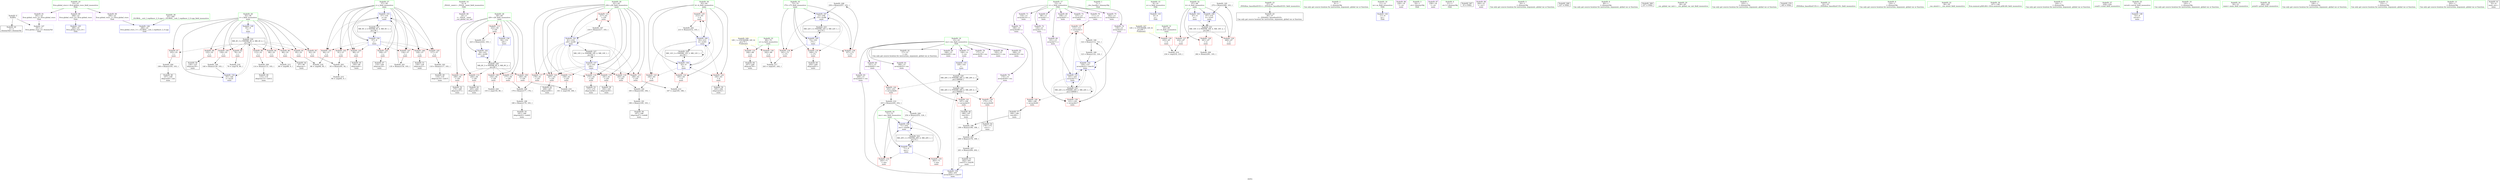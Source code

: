 digraph "SVFG" {
	label="SVFG";

	Node0x56254f68c610 [shape=record,color=grey,label="{NodeID: 0\nNullPtr}"];
	Node0x56254f68c610 -> Node0x56254f6aaaf0[style=solid];
	Node0x56254f68c610 -> Node0x56254f6b2400[style=solid];
	Node0x56254f6ab2d0 [shape=record,color=red,label="{NodeID: 97\n105\<--55\n\<--i\nmain\n}"];
	Node0x56254f6ab2d0 -> Node0x56254f6b6bd0[style=solid];
	Node0x56254f690f60 [shape=record,color=green,label="{NodeID: 14\n4\<--6\n_ZStL8__ioinit\<--_ZStL8__ioinit_field_insensitive\nGlob }"];
	Node0x56254f690f60 -> Node0x56254f6ad0c0[style=solid];
	Node0x56254f6aed70 [shape=record,color=grey,label="{NodeID: 194\n140 = Binary(139, 103, )\n}"];
	Node0x56254f6aed70 -> Node0x56254f6b29e0[style=solid];
	Node0x56254f6abe30 [shape=record,color=red,label="{NodeID: 111\n177\<--59\n\<--i26\nmain\n}"];
	Node0x56254f6abe30 -> Node0x56254f6af4f0[style=solid];
	Node0x56254f6aa070 [shape=record,color=green,label="{NodeID: 28\n59\<--60\ni26\<--i26_field_insensitive\nmain\n}"];
	Node0x56254f6aa070 -> Node0x56254f6abbc0[style=solid];
	Node0x56254f6aa070 -> Node0x56254f6abc90[style=solid];
	Node0x56254f6aa070 -> Node0x56254f6abd60[style=solid];
	Node0x56254f6aa070 -> Node0x56254f6abe30[style=solid];
	Node0x56254f6aa070 -> Node0x56254f6abf00[style=solid];
	Node0x56254f6aa070 -> Node0x56254f6abfd0[style=solid];
	Node0x56254f6aa070 -> Node0x56254f6b2b80[style=solid];
	Node0x56254f6aa070 -> Node0x56254f6b3060[style=solid];
	Node0x56254f6b71d0 [shape=record,color=grey,label="{NodeID: 208\n258 = Binary(257, 103, )\n}"];
	Node0x56254f6b71d0 -> Node0x56254f6b3470[style=solid];
	Node0x56254f6b1160 [shape=record,color=red,label="{NodeID: 125\n212\<--63\n\<--k\nmain\n}"];
	Node0x56254f6b1160 -> Node0x56254f6b6910[style=solid];
	Node0x56254f6aacc0 [shape=record,color=black,label="{NodeID: 42\n17\<--15\n\<--res\nCan only get source location for instruction, argument, global var or function.}"];
	Node0x56254f6bfde0 [shape=record,color=black,label="{NodeID: 222\nMR_20V_2 = PHI(MR_20V_4, MR_20V_1, )\npts\{72 \}\n}"];
	Node0x56254f6bfde0 -> Node0x56254f6b3200[style=dashed];
	Node0x56254f6b1cc0 [shape=record,color=red,label="{NodeID: 139\n175\<--174\n\<--arrayidx40\nmain\n}"];
	Node0x56254f6b1cc0 -> Node0x56254f6ac700[style=solid];
	Node0x56254f6ac8a0 [shape=record,color=black,label="{NodeID: 56\n187\<--186\nidxprom47\<--sub46\nmain\n}"];
	Node0x56254f6b2910 [shape=record,color=blue,label="{NodeID: 153\n57\<--135\nj\<--inc\nmain\n}"];
	Node0x56254f6b2910 -> Node0x56254f6ab610[style=dashed];
	Node0x56254f6b2910 -> Node0x56254f6ab6e0[style=dashed];
	Node0x56254f6b2910 -> Node0x56254f6ab7b0[style=dashed];
	Node0x56254f6b2910 -> Node0x56254f6ab880[style=dashed];
	Node0x56254f6b2910 -> Node0x56254f6ab950[style=dashed];
	Node0x56254f6b2910 -> Node0x56254f6aba20[style=dashed];
	Node0x56254f6b2910 -> Node0x56254f6abaf0[style=dashed];
	Node0x56254f6b2910 -> Node0x56254f6b2910[style=dashed];
	Node0x56254f6b2910 -> Node0x56254f6c2ae0[style=dashed];
	Node0x56254f6ad400 [shape=record,color=purple,label="{NodeID: 70\n111\<--13\narrayidx11\<--c\nmain\n}"];
	Node0x56254f6ad400 -> Node0x56254f6b1b20[style=solid];
	Node0x56254f6b3470 [shape=record,color=blue,label="{NodeID: 167\n73\<--258\ni75\<--inc86\nmain\n}"];
	Node0x56254f6b3470 -> Node0x56254f6b18b0[style=dashed];
	Node0x56254f6b3470 -> Node0x56254f6b1980[style=dashed];
	Node0x56254f6b3470 -> Node0x56254f6b1a50[style=dashed];
	Node0x56254f6b3470 -> Node0x56254f6b3470[style=dashed];
	Node0x56254f6b3470 -> Node0x56254f6c02e0[style=dashed];
	Node0x56254f6adf60 [shape=record,color=purple,label="{NodeID: 84\n248\<--15\narrayidx80\<--res\nmain\n}"];
	Node0x56254f68cf30 [shape=record,color=green,label="{NodeID: 1\n7\<--1\n__dso_handle\<--dummyObj\nGlob }"];
	Node0x56254f6ab3a0 [shape=record,color=red,label="{NodeID: 98\n113\<--55\n\<--i\nmain\n}"];
	Node0x56254f6ab3a0 -> Node0x56254f6af670[style=solid];
	Node0x56254f691030 [shape=record,color=green,label="{NodeID: 15\n8\<--10\nn\<--n_field_insensitive\nGlob }"];
	Node0x56254f691030 -> Node0x56254f6b2000[style=solid];
	Node0x56254f6aeef0 [shape=record,color=grey,label="{NodeID: 195\n270 = Binary(269, 103, )\n}"];
	Node0x56254f6aeef0 -> Node0x56254f6b3540[style=solid];
	Node0x56254f6abf00 [shape=record,color=red,label="{NodeID: 112\n204\<--59\n\<--i26\nmain\n}"];
	Node0x56254f6abf00 -> Node0x56254f6acd80[style=solid];
	Node0x56254f6aa140 [shape=record,color=green,label="{NodeID: 29\n61\<--62\nj30\<--j30_field_insensitive\nmain\n}"];
	Node0x56254f6aa140 -> Node0x56254f6ac0a0[style=solid];
	Node0x56254f6aa140 -> Node0x56254f6ac170[style=solid];
	Node0x56254f6aa140 -> Node0x56254f6b0a10[style=solid];
	Node0x56254f6aa140 -> Node0x56254f6b0ae0[style=solid];
	Node0x56254f6aa140 -> Node0x56254f6b0bb0[style=solid];
	Node0x56254f6aa140 -> Node0x56254f6b0c80[style=solid];
	Node0x56254f6aa140 -> Node0x56254f6b0d50[style=solid];
	Node0x56254f6aa140 -> Node0x56254f6b0e20[style=solid];
	Node0x56254f6aa140 -> Node0x56254f6b2c50[style=solid];
	Node0x56254f6aa140 -> Node0x56254f6b2f90[style=solid];
	Node0x56254f6b7350 [shape=record,color=grey,label="{NodeID: 209\n254 = Binary(253, 124, )\n}"];
	Node0x56254f6b7350 -> Node0x56254f6b33a0[style=solid];
	Node0x56254f6b1230 [shape=record,color=red,label="{NodeID: 126\n233\<--65\n\<--tt\nmain\n}"];
	Node0x56254f6b1230 -> Node0x56254f6b7ad0[style=solid];
	Node0x56254f6aadc0 [shape=record,color=black,label="{NodeID: 43\n36\<--37\n\<--_ZNSt8ios_base4InitD1Ev\nCan only get source location for instruction, argument, global var or function.}"];
	Node0x56254f6c02e0 [shape=record,color=black,label="{NodeID: 223\nMR_22V_2 = PHI(MR_22V_4, MR_22V_1, )\npts\{74 \}\n}"];
	Node0x56254f6c02e0 -> Node0x56254f6b32d0[style=dashed];
	Node0x56254f6b1d90 [shape=record,color=red,label="{NodeID: 140\n189\<--188\n\<--arrayidx48\nmain\n}"];
	Node0x56254f6b1d90 -> Node0x56254f6ac970[style=solid];
	Node0x56254f6ac970 [shape=record,color=black,label="{NodeID: 57\n190\<--189\nconv49\<--\nmain\n}"];
	Node0x56254f6ac970 -> Node0x56254f6af070[style=solid];
	Node0x56254f6b29e0 [shape=record,color=blue,label="{NodeID: 154\n55\<--140\ni\<--inc24\nmain\n}"];
	Node0x56254f6b29e0 -> Node0x56254f6c25e0[style=dashed];
	Node0x56254f6ad4d0 [shape=record,color=purple,label="{NodeID: 71\n116\<--13\narrayidx14\<--c\nmain\n}"];
	Node0x56254f6b3540 [shape=record,color=blue,label="{NodeID: 168\n67\<--270\nit\<--inc91\nmain\n}"];
	Node0x56254f6b3540 -> Node0x56254f6bf8e0[style=dashed];
	Node0x56254f6ae030 [shape=record,color=purple,label="{NodeID: 85\n251\<--15\narrayidx82\<--res\nmain\n}"];
	Node0x56254f6ae030 -> Node0x56254f6b1f30[style=solid];
	Node0x56254f68c4f0 [shape=record,color=green,label="{NodeID: 2\n9\<--1\n\<--dummyObj\nCan only get source location for instruction, argument, global var or function.}"];
	Node0x56254f6ab470 [shape=record,color=red,label="{NodeID: 99\n125\<--55\n\<--i\nmain\n}"];
	Node0x56254f6ab470 -> Node0x56254f6ac3c0[style=solid];
	Node0x56254f691100 [shape=record,color=green,label="{NodeID: 16\n11\<--12\nm\<--m_field_insensitive\nGlob }"];
	Node0x56254f691100 -> Node0x56254f6b2100[style=solid];
	Node0x56254f6af070 [shape=record,color=grey,label="{NodeID: 196\n199 = Binary(190, 198, )\n}"];
	Node0x56254f6af070 -> Node0x56254f6b6d50[style=solid];
	Node0x56254f6abfd0 [shape=record,color=red,label="{NodeID: 113\n222\<--59\n\<--i26\nmain\n}"];
	Node0x56254f6abfd0 -> Node0x56254f6b7650[style=solid];
	Node0x56254f6aa210 [shape=record,color=green,label="{NodeID: 30\n63\<--64\nk\<--k_field_insensitive\nmain\n}"];
	Node0x56254f6aa210 -> Node0x56254f6b0ef0[style=solid];
	Node0x56254f6aa210 -> Node0x56254f6b0fc0[style=solid];
	Node0x56254f6aa210 -> Node0x56254f6b1090[style=solid];
	Node0x56254f6aa210 -> Node0x56254f6b1160[style=solid];
	Node0x56254f6aa210 -> Node0x56254f6b2d20[style=solid];
	Node0x56254f6aa210 -> Node0x56254f6b2ec0[style=solid];
	Node0x56254f6b74d0 [shape=record,color=grey,label="{NodeID: 210\n253 = Binary(245, 252, )\n}"];
	Node0x56254f6b74d0 -> Node0x56254f6b7350[style=solid];
	Node0x56254f6b1300 [shape=record,color=red,label="{NodeID: 127\n232\<--67\n\<--it\nmain\n}"];
	Node0x56254f6b1300 -> Node0x56254f6b7ad0[style=solid];
	Node0x56254f6aaec0 [shape=record,color=black,label="{NodeID: 44\n97\<--96\nidxprom\<--\nmain\n}"];
	Node0x56254f6b1e60 [shape=record,color=red,label="{NodeID: 141\n197\<--196\n\<--arrayidx53\nmain\n}"];
	Node0x56254f6b1e60 -> Node0x56254f6acbe0[style=solid];
	Node0x56254f6aca40 [shape=record,color=black,label="{NodeID: 58\n192\<--191\nidxprom50\<--\nmain\n}"];
	Node0x56254f6b2ab0 [shape=record,color=blue,label="{NodeID: 155\n149\<--103\n\<--\nmain\n}"];
	Node0x56254f6b2ab0 -> Node0x56254f6c20e0[style=dashed];
	Node0x56254f6ad5a0 [shape=record,color=purple,label="{NodeID: 72\n120\<--13\narrayidx17\<--c\nmain\n}"];
	Node0x56254f6ad5a0 -> Node0x56254f6b1bf0[style=solid];
	Node0x56254f6ae100 [shape=record,color=purple,label="{NodeID: 86\n226\<--19\n\<--.str\nmain\n}"];
	Node0x56254f691a50 [shape=record,color=green,label="{NodeID: 3\n19\<--1\n.str\<--dummyObj\nGlob }"];
	Node0x56254f6ab540 [shape=record,color=red,label="{NodeID: 100\n139\<--55\n\<--i\nmain\n}"];
	Node0x56254f6ab540 -> Node0x56254f6aed70[style=solid];
	Node0x56254f6911d0 [shape=record,color=green,label="{NodeID: 17\n13\<--14\nc\<--c_field_insensitive\nGlob }"];
	Node0x56254f6911d0 -> Node0x56254f6ad190[style=solid];
	Node0x56254f6911d0 -> Node0x56254f6ad260[style=solid];
	Node0x56254f6911d0 -> Node0x56254f6ad330[style=solid];
	Node0x56254f6911d0 -> Node0x56254f6ad400[style=solid];
	Node0x56254f6911d0 -> Node0x56254f6ad4d0[style=solid];
	Node0x56254f6911d0 -> Node0x56254f6ad5a0[style=solid];
	Node0x56254f6911d0 -> Node0x56254f6ad670[style=solid];
	Node0x56254f6911d0 -> Node0x56254f6ad740[style=solid];
	Node0x56254f6911d0 -> Node0x56254f6ad810[style=solid];
	Node0x56254f6911d0 -> Node0x56254f6ad8e0[style=solid];
	Node0x56254f6af1f0 [shape=record,color=grey,label="{NodeID: 197\n218 = Binary(217, 103, )\n}"];
	Node0x56254f6af1f0 -> Node0x56254f6b2f90[style=solid];
	Node0x56254f6ac0a0 [shape=record,color=red,label="{NodeID: 114\n159\<--61\n\<--j30\nmain\n}"];
	Node0x56254f6ac0a0 -> Node0x56254f6b7dd0[style=solid];
	Node0x56254f6aa2e0 [shape=record,color=green,label="{NodeID: 31\n65\<--66\ntt\<--tt_field_insensitive\nmain\n}"];
	Node0x56254f6aa2e0 -> Node0x56254f6b1230[style=solid];
	Node0x56254f6b7650 [shape=record,color=grey,label="{NodeID: 211\n223 = Binary(222, 103, )\n}"];
	Node0x56254f6b7650 -> Node0x56254f6b3060[style=solid];
	Node0x56254f6b13d0 [shape=record,color=red,label="{NodeID: 128\n261\<--67\n\<--it\nmain\n}"];
	Node0x56254f6b13d0 -> Node0x56254f6b6ed0[style=solid];
	Node0x56254f6aaf90 [shape=record,color=black,label="{NodeID: 45\n100\<--99\nidxprom6\<--\nmain\n}"];
	Node0x56254f6b1f30 [shape=record,color=red,label="{NodeID: 142\n252\<--251\n\<--arrayidx82\nmain\n}"];
	Node0x56254f6b1f30 -> Node0x56254f6b74d0[style=solid];
	Node0x56254f6acb10 [shape=record,color=black,label="{NodeID: 59\n195\<--194\nidxprom52\<--\nmain\n}"];
	Node0x56254f6b2b80 [shape=record,color=blue,label="{NodeID: 156\n59\<--152\ni26\<--\nmain\n}"];
	Node0x56254f6b2b80 -> Node0x56254f6c11e0[style=dashed];
	Node0x56254f6ad670 [shape=record,color=purple,label="{NodeID: 73\n127\<--13\narrayidx20\<--c\nmain\n}"];
	Node0x56254f6ae1d0 [shape=record,color=purple,label="{NodeID: 87\n236\<--19\n\<--.str\nmain\n}"];
	Node0x56254f68d1b0 [shape=record,color=green,label="{NodeID: 4\n21\<--1\n.str.1\<--dummyObj\nGlob }"];
	Node0x56254f6d2010 [shape=record,color=black,label="{NodeID: 267\n35 = PHI()\n}"];
	Node0x56254f6ab610 [shape=record,color=red,label="{NodeID: 101\n84\<--57\n\<--j\nmain\n}"];
	Node0x56254f6ab610 -> Node0x56254f6b80d0[style=solid];
	Node0x56254f6912a0 [shape=record,color=green,label="{NodeID: 18\n15\<--18\nres\<--res_field_insensitive\nGlob }"];
	Node0x56254f6912a0 -> Node0x56254f6aacc0[style=solid];
	Node0x56254f6912a0 -> Node0x56254f6ad9b0[style=solid];
	Node0x56254f6912a0 -> Node0x56254f6ada80[style=solid];
	Node0x56254f6912a0 -> Node0x56254f6adb50[style=solid];
	Node0x56254f6912a0 -> Node0x56254f6adc20[style=solid];
	Node0x56254f6912a0 -> Node0x56254f6adcf0[style=solid];
	Node0x56254f6912a0 -> Node0x56254f6addc0[style=solid];
	Node0x56254f6912a0 -> Node0x56254f6ade90[style=solid];
	Node0x56254f6912a0 -> Node0x56254f6adf60[style=solid];
	Node0x56254f6912a0 -> Node0x56254f6ae030[style=solid];
	Node0x56254f6af370 [shape=record,color=grey,label="{NodeID: 198\n180 = Binary(179, 103, )\n}"];
	Node0x56254f6af370 -> Node0x56254f6ac7d0[style=solid];
	Node0x56254f6ac170 [shape=record,color=red,label="{NodeID: 115\n166\<--61\n\<--j30\nmain\n}"];
	Node0x56254f6ac170 -> Node0x56254f6b77d0[style=solid];
	Node0x56254f6aa3b0 [shape=record,color=green,label="{NodeID: 32\n67\<--68\nit\<--it_field_insensitive\nmain\n}"];
	Node0x56254f6aa3b0 -> Node0x56254f6b1300[style=solid];
	Node0x56254f6aa3b0 -> Node0x56254f6b13d0[style=solid];
	Node0x56254f6aa3b0 -> Node0x56254f6b14a0[style=solid];
	Node0x56254f6aa3b0 -> Node0x56254f6b3130[style=solid];
	Node0x56254f6aa3b0 -> Node0x56254f6b3540[style=solid];
	Node0x56254f6b77d0 [shape=record,color=grey,label="{NodeID: 212\n167 = cmp(165, 166, )\n}"];
	Node0x56254f6b14a0 [shape=record,color=red,label="{NodeID: 129\n269\<--67\n\<--it\nmain\n}"];
	Node0x56254f6b14a0 -> Node0x56254f6aeef0[style=solid];
	Node0x56254f6ab060 [shape=record,color=black,label="{NodeID: 46\n107\<--106\nidxprom8\<--sub\nmain\n}"];
	Node0x56254f6c11e0 [shape=record,color=black,label="{NodeID: 226\nMR_8V_3 = PHI(MR_8V_4, MR_8V_2, )\npts\{60 \}\n}"];
	Node0x56254f6c11e0 -> Node0x56254f6abbc0[style=dashed];
	Node0x56254f6c11e0 -> Node0x56254f6abc90[style=dashed];
	Node0x56254f6c11e0 -> Node0x56254f6abd60[style=dashed];
	Node0x56254f6c11e0 -> Node0x56254f6abe30[style=dashed];
	Node0x56254f6c11e0 -> Node0x56254f6abf00[style=dashed];
	Node0x56254f6c11e0 -> Node0x56254f6abfd0[style=dashed];
	Node0x56254f6c11e0 -> Node0x56254f6b3060[style=dashed];
	Node0x56254f6b2000 [shape=record,color=blue,label="{NodeID: 143\n8\<--9\nn\<--\nGlob }"];
	Node0x56254f6acbe0 [shape=record,color=black,label="{NodeID: 60\n198\<--197\nconv54\<--\nmain\n}"];
	Node0x56254f6acbe0 -> Node0x56254f6af070[style=solid];
	Node0x56254f6c57e0 [shape=record,color=black,label="{NodeID: 240\nMR_26V_5 = PHI(MR_26V_6, MR_26V_4, )\npts\{180000 \}\n}"];
	Node0x56254f6c57e0 -> Node0x56254f6b1cc0[style=dashed];
	Node0x56254f6c57e0 -> Node0x56254f6b1e60[style=dashed];
	Node0x56254f6c57e0 -> Node0x56254f6b2df0[style=dashed];
	Node0x56254f6c57e0 -> Node0x56254f6c20e0[style=dashed];
	Node0x56254f6c57e0 -> Node0x56254f6c57e0[style=dashed];
	Node0x56254f6b2c50 [shape=record,color=blue,label="{NodeID: 157\n61\<--103\nj30\<--\nmain\n}"];
	Node0x56254f6b2c50 -> Node0x56254f6ac0a0[style=dashed];
	Node0x56254f6b2c50 -> Node0x56254f6ac170[style=dashed];
	Node0x56254f6b2c50 -> Node0x56254f6b0a10[style=dashed];
	Node0x56254f6b2c50 -> Node0x56254f6b0ae0[style=dashed];
	Node0x56254f6b2c50 -> Node0x56254f6b0bb0[style=dashed];
	Node0x56254f6b2c50 -> Node0x56254f6b0c80[style=dashed];
	Node0x56254f6b2c50 -> Node0x56254f6b0d50[style=dashed];
	Node0x56254f6b2c50 -> Node0x56254f6b0e20[style=dashed];
	Node0x56254f6b2c50 -> Node0x56254f6b2f90[style=dashed];
	Node0x56254f6b2c50 -> Node0x56254f6c16e0[style=dashed];
	Node0x56254f6ad740 [shape=record,color=purple,label="{NodeID: 74\n130\<--13\narrayidx22\<--c\nmain\n}"];
	Node0x56254f6ad740 -> Node0x56254f6b2840[style=solid];
	Node0x56254f6ae2a0 [shape=record,color=purple,label="{NodeID: 88\n264\<--21\n\<--.str.1\nmain\n}"];
	Node0x56254f690590 [shape=record,color=green,label="{NodeID: 5\n24\<--1\n\<--dummyObj\nCan only get source location for instruction, argument, global var or function.}"];
	Node0x56254f6d2110 [shape=record,color=black,label="{NodeID: 268\n227 = PHI()\n}"];
	Node0x56254f6ab6e0 [shape=record,color=red,label="{NodeID: 102\n91\<--57\n\<--j\nmain\n}"];
	Node0x56254f6ab6e0 -> Node0x56254f6b6a50[style=solid];
	Node0x56254f691370 [shape=record,color=green,label="{NodeID: 19\n23\<--27\nllvm.global_ctors\<--llvm.global_ctors_field_insensitive\nGlob }"];
	Node0x56254f691370 -> Node0x56254f6ae370[style=solid];
	Node0x56254f691370 -> Node0x56254f6ae470[style=solid];
	Node0x56254f691370 -> Node0x56254f6ae570[style=solid];
	Node0x56254f6af4f0 [shape=record,color=grey,label="{NodeID: 199\n179 = Binary(177, 178, )\n}"];
	Node0x56254f6af4f0 -> Node0x56254f6af370[style=solid];
	Node0x56254f6b0a10 [shape=record,color=red,label="{NodeID: 116\n172\<--61\n\<--j30\nmain\n}"];
	Node0x56254f6b0a10 -> Node0x56254f6ac630[style=solid];
	Node0x56254f6aa480 [shape=record,color=green,label="{NodeID: 33\n69\<--70\nn\<--n_field_insensitive\nmain\n}"];
	Node0x56254f6aa480 -> Node0x56254f6b1570[style=solid];
	Node0x56254f6aa480 -> Node0x56254f6b1640[style=solid];
	Node0x56254f6b7950 [shape=record,color=grey,label="{NodeID: 213\n89 = cmp(88, 9, )\n}"];
	Node0x56254f6b1570 [shape=record,color=red,label="{NodeID: 130\n242\<--69\n\<--n\nmain\n}"];
	Node0x56254f6b1570 -> Node0x56254f6b7f50[style=solid];
	Node0x56254f6ab130 [shape=record,color=black,label="{NodeID: 47\n110\<--109\nidxprom10\<--\nmain\n}"];
	Node0x56254f6c16e0 [shape=record,color=black,label="{NodeID: 227\nMR_10V_2 = PHI(MR_10V_4, MR_10V_1, )\npts\{62 \}\n}"];
	Node0x56254f6c16e0 -> Node0x56254f6b2c50[style=dashed];
	Node0x56254f6b2100 [shape=record,color=blue,label="{NodeID: 144\n11\<--9\nm\<--\nGlob }"];
	Node0x56254f6accb0 [shape=record,color=black,label="{NodeID: 61\n203\<--201\nconv57\<--rem56\nmain\n}"];
	Node0x56254f6accb0 -> Node0x56254f6b2df0[style=solid];
	Node0x56254f6b2d20 [shape=record,color=blue,label="{NodeID: 158\n63\<--9\nk\<--\nmain\n}"];
	Node0x56254f6b2d20 -> Node0x56254f6b0ef0[style=dashed];
	Node0x56254f6b2d20 -> Node0x56254f6b0fc0[style=dashed];
	Node0x56254f6b2d20 -> Node0x56254f6b1090[style=dashed];
	Node0x56254f6b2d20 -> Node0x56254f6b1160[style=dashed];
	Node0x56254f6b2d20 -> Node0x56254f6b2d20[style=dashed];
	Node0x56254f6b2d20 -> Node0x56254f6b2ec0[style=dashed];
	Node0x56254f6b2d20 -> Node0x56254f6c1be0[style=dashed];
	Node0x56254f6ad810 [shape=record,color=purple,label="{NodeID: 75\n182\<--13\narrayidx44\<--c\nmain\n}"];
	Node0x56254f6ae370 [shape=record,color=purple,label="{NodeID: 89\n289\<--23\nllvm.global_ctors_0\<--llvm.global_ctors\nGlob }"];
	Node0x56254f6ae370 -> Node0x56254f6b2200[style=solid];
	Node0x56254f690620 [shape=record,color=green,label="{NodeID: 6\n80\<--1\n\<--dummyObj\nCan only get source location for instruction, argument, global var or function.}"];
	Node0x56254f6d2210 [shape=record,color=black,label="{NodeID: 269\n237 = PHI()\n}"];
	Node0x56254f6ab7b0 [shape=record,color=red,label="{NodeID: 103\n99\<--57\n\<--j\nmain\n}"];
	Node0x56254f6ab7b0 -> Node0x56254f6aaf90[style=solid];
	Node0x56254f691440 [shape=record,color=green,label="{NodeID: 20\n28\<--29\n__cxx_global_var_init\<--__cxx_global_var_init_field_insensitive\n}"];
	Node0x56254f6af670 [shape=record,color=grey,label="{NodeID: 200\n114 = Binary(113, 103, )\n}"];
	Node0x56254f6af670 -> Node0x56254f6ac220[style=solid];
	Node0x56254f6b0ae0 [shape=record,color=red,label="{NodeID: 117\n178\<--61\n\<--j30\nmain\n}"];
	Node0x56254f6b0ae0 -> Node0x56254f6af4f0[style=solid];
	Node0x56254f6aa550 [shape=record,color=green,label="{NodeID: 34\n71\<--72\nans\<--ans_field_insensitive\nmain\n}"];
	Node0x56254f6aa550 -> Node0x56254f6b1710[style=solid];
	Node0x56254f6aa550 -> Node0x56254f6b17e0[style=solid];
	Node0x56254f6aa550 -> Node0x56254f6b3200[style=solid];
	Node0x56254f6aa550 -> Node0x56254f6b33a0[style=solid];
	Node0x56254f6b7ad0 [shape=record,color=grey,label="{NodeID: 214\n234 = cmp(232, 233, )\n}"];
	Node0x56254f6b1640 [shape=record,color=red,label="{NodeID: 131\n246\<--69\n\<--n\nmain\n}"];
	Node0x56254f6b1640 -> Node0x56254f6acf20[style=solid];
	Node0x56254f6ac220 [shape=record,color=black,label="{NodeID: 48\n115\<--114\nidxprom13\<--sub12\nmain\n}"];
	Node0x56254f6c1be0 [shape=record,color=black,label="{NodeID: 228\nMR_12V_2 = PHI(MR_12V_3, MR_12V_1, )\npts\{64 \}\n}"];
	Node0x56254f6c1be0 -> Node0x56254f6b2d20[style=dashed];
	Node0x56254f6c1be0 -> Node0x56254f6c1be0[style=dashed];
	Node0x56254f6b2200 [shape=record,color=blue,label="{NodeID: 145\n289\<--24\nllvm.global_ctors_0\<--\nGlob }"];
	Node0x56254f6acd80 [shape=record,color=black,label="{NodeID: 62\n205\<--204\nidxprom58\<--\nmain\n}"];
	Node0x56254f6b2df0 [shape=record,color=blue,label="{NodeID: 159\n209\<--203\narrayidx61\<--conv57\nmain\n}"];
	Node0x56254f6b2df0 -> Node0x56254f6c57e0[style=dashed];
	Node0x56254f6ad8e0 [shape=record,color=purple,label="{NodeID: 76\n188\<--13\narrayidx48\<--c\nmain\n}"];
	Node0x56254f6ad8e0 -> Node0x56254f6b1d90[style=solid];
	Node0x56254f6ae470 [shape=record,color=purple,label="{NodeID: 90\n290\<--23\nllvm.global_ctors_1\<--llvm.global_ctors\nGlob }"];
	Node0x56254f6ae470 -> Node0x56254f6b2300[style=solid];
	Node0x56254f68c7b0 [shape=record,color=green,label="{NodeID: 7\n103\<--1\n\<--dummyObj\nCan only get source location for instruction, argument, global var or function.}"];
	Node0x56254f6d2310 [shape=record,color=black,label="{NodeID: 270\n265 = PHI()\n}"];
	Node0x56254f6ab880 [shape=record,color=red,label="{NodeID: 104\n109\<--57\n\<--j\nmain\n}"];
	Node0x56254f6ab880 -> Node0x56254f6ab130[style=solid];
	Node0x56254f691510 [shape=record,color=green,label="{NodeID: 21\n32\<--33\n_ZNSt8ios_base4InitC1Ev\<--_ZNSt8ios_base4InitC1Ev_field_insensitive\n}"];
	Node0x56254f6af7f0 [shape=record,color=grey,label="{NodeID: 201\n135 = Binary(134, 103, )\n}"];
	Node0x56254f6af7f0 -> Node0x56254f6b2910[style=solid];
	Node0x56254f6b0bb0 [shape=record,color=red,label="{NodeID: 118\n183\<--61\n\<--j30\nmain\n}"];
	Node0x56254f6b0bb0 -> Node0x56254f6aea70[style=solid];
	Node0x56254f6aa620 [shape=record,color=green,label="{NodeID: 35\n73\<--74\ni75\<--i75_field_insensitive\nmain\n}"];
	Node0x56254f6aa620 -> Node0x56254f6b18b0[style=solid];
	Node0x56254f6aa620 -> Node0x56254f6b1980[style=solid];
	Node0x56254f6aa620 -> Node0x56254f6b1a50[style=solid];
	Node0x56254f6aa620 -> Node0x56254f6b32d0[style=solid];
	Node0x56254f6aa620 -> Node0x56254f6b3470[style=solid];
	Node0x56254f6b7c50 [shape=record,color=grey,label="{NodeID: 215\n94 = cmp(93, 9, )\n}"];
	Node0x56254f6b1710 [shape=record,color=red,label="{NodeID: 132\n245\<--71\n\<--ans\nmain\n}"];
	Node0x56254f6b1710 -> Node0x56254f6b74d0[style=solid];
	Node0x56254f6ac2f0 [shape=record,color=black,label="{NodeID: 49\n119\<--118\nidxprom16\<--sub15\nmain\n}"];
	Node0x56254f6c20e0 [shape=record,color=black,label="{NodeID: 229\nMR_26V_3 = PHI(MR_26V_4, MR_26V_2, )\npts\{180000 \}\n}"];
	Node0x56254f6c20e0 -> Node0x56254f6b1f30[style=dashed];
	Node0x56254f6c20e0 -> Node0x56254f6c20e0[style=dashed];
	Node0x56254f6c20e0 -> Node0x56254f6c57e0[style=dashed];
	Node0x56254f6b2300 [shape=record,color=blue,label="{NodeID: 146\n290\<--25\nllvm.global_ctors_1\<--_GLOBAL__sub_I_vepifanov_2_0.cpp\nGlob }"];
	Node0x56254f6ace50 [shape=record,color=black,label="{NodeID: 63\n208\<--207\nidxprom60\<--\nmain\n}"];
	Node0x56254f6b2ec0 [shape=record,color=blue,label="{NodeID: 160\n63\<--213\nk\<--inc63\nmain\n}"];
	Node0x56254f6b2ec0 -> Node0x56254f6b0ef0[style=dashed];
	Node0x56254f6b2ec0 -> Node0x56254f6b0fc0[style=dashed];
	Node0x56254f6b2ec0 -> Node0x56254f6b1090[style=dashed];
	Node0x56254f6b2ec0 -> Node0x56254f6b1160[style=dashed];
	Node0x56254f6b2ec0 -> Node0x56254f6b2d20[style=dashed];
	Node0x56254f6b2ec0 -> Node0x56254f6b2ec0[style=dashed];
	Node0x56254f6b2ec0 -> Node0x56254f6c1be0[style=dashed];
	Node0x56254f6ad9b0 [shape=record,color=purple,label="{NodeID: 77\n149\<--15\n\<--res\nmain\n}"];
	Node0x56254f6ad9b0 -> Node0x56254f6b2ab0[style=solid];
	Node0x56254f6ae570 [shape=record,color=purple,label="{NodeID: 91\n291\<--23\nllvm.global_ctors_2\<--llvm.global_ctors\nGlob }"];
	Node0x56254f6ae570 -> Node0x56254f6b2400[style=solid];
	Node0x56254f68c840 [shape=record,color=green,label="{NodeID: 8\n124\<--1\n\<--dummyObj\nCan only get source location for instruction, argument, global var or function.}"];
	Node0x56254f6ab950 [shape=record,color=red,label="{NodeID: 105\n117\<--57\n\<--j\nmain\n}"];
	Node0x56254f6ab950 -> Node0x56254f6aebf0[style=solid];
	Node0x56254f6a9cd0 [shape=record,color=green,label="{NodeID: 22\n38\<--39\n__cxa_atexit\<--__cxa_atexit_field_insensitive\n}"];
	Node0x56254f6b6910 [shape=record,color=grey,label="{NodeID: 202\n213 = Binary(212, 103, )\n}"];
	Node0x56254f6b6910 -> Node0x56254f6b2ec0[style=solid];
	Node0x56254f6b0c80 [shape=record,color=red,label="{NodeID: 119\n191\<--61\n\<--j30\nmain\n}"];
	Node0x56254f6b0c80 -> Node0x56254f6aca40[style=solid];
	Node0x56254f6aa6f0 [shape=record,color=green,label="{NodeID: 36\n147\<--148\nllvm.memset.p0i8.i64\<--llvm.memset.p0i8.i64_field_insensitive\n}"];
	Node0x56254f6b7dd0 [shape=record,color=grey,label="{NodeID: 216\n161 = cmp(159, 160, )\n}"];
	Node0x56254f6b17e0 [shape=record,color=red,label="{NodeID: 133\n263\<--71\n\<--ans\nmain\n}"];
	Node0x56254f6ac3c0 [shape=record,color=black,label="{NodeID: 50\n126\<--125\nidxprom19\<--\nmain\n}"];
	Node0x56254f6c25e0 [shape=record,color=black,label="{NodeID: 230\nMR_4V_3 = PHI(MR_4V_4, MR_4V_2, )\npts\{56 \}\n}"];
	Node0x56254f6c25e0 -> Node0x56254f6ae670[style=dashed];
	Node0x56254f6c25e0 -> Node0x56254f6ae740[style=dashed];
	Node0x56254f6c25e0 -> Node0x56254f6ae810[style=dashed];
	Node0x56254f6c25e0 -> Node0x56254f6ae8e0[style=dashed];
	Node0x56254f6c25e0 -> Node0x56254f6ab200[style=dashed];
	Node0x56254f6c25e0 -> Node0x56254f6ab2d0[style=dashed];
	Node0x56254f6c25e0 -> Node0x56254f6ab3a0[style=dashed];
	Node0x56254f6c25e0 -> Node0x56254f6ab470[style=dashed];
	Node0x56254f6c25e0 -> Node0x56254f6ab540[style=dashed];
	Node0x56254f6c25e0 -> Node0x56254f6b29e0[style=dashed];
	Node0x56254f6b2400 [shape=record,color=blue, style = dotted,label="{NodeID: 147\n291\<--3\nllvm.global_ctors_2\<--dummyVal\nGlob }"];
	Node0x56254f6acf20 [shape=record,color=black,label="{NodeID: 64\n247\<--246\nidxprom79\<--\nmain\n}"];
	Node0x56254f6b2f90 [shape=record,color=blue,label="{NodeID: 161\n61\<--218\nj30\<--inc66\nmain\n}"];
	Node0x56254f6b2f90 -> Node0x56254f6ac0a0[style=dashed];
	Node0x56254f6b2f90 -> Node0x56254f6ac170[style=dashed];
	Node0x56254f6b2f90 -> Node0x56254f6b0a10[style=dashed];
	Node0x56254f6b2f90 -> Node0x56254f6b0ae0[style=dashed];
	Node0x56254f6b2f90 -> Node0x56254f6b0bb0[style=dashed];
	Node0x56254f6b2f90 -> Node0x56254f6b0c80[style=dashed];
	Node0x56254f6b2f90 -> Node0x56254f6b0d50[style=dashed];
	Node0x56254f6b2f90 -> Node0x56254f6b0e20[style=dashed];
	Node0x56254f6b2f90 -> Node0x56254f6b2f90[style=dashed];
	Node0x56254f6b2f90 -> Node0x56254f6c16e0[style=dashed];
	Node0x56254f6ada80 [shape=record,color=purple,label="{NodeID: 78\n171\<--15\narrayidx38\<--res\nmain\n}"];
	Node0x56254f6ae670 [shape=record,color=red,label="{NodeID: 92\n78\<--55\n\<--i\nmain\n}"];
	Node0x56254f6ae670 -> Node0x56254f6b8250[style=solid];
	Node0x56254f68c8d0 [shape=record,color=green,label="{NodeID: 9\n144\<--1\n\<--dummyObj\nCan only get source location for instruction, argument, global var or function.}"];
	Node0x56254f6b4540 [shape=record,color=grey,label="{NodeID: 189\n123 = Binary(122, 124, )\n}"];
	Node0x56254f6b4540 -> Node0x56254f6b2840[style=solid];
	Node0x56254f6aba20 [shape=record,color=red,label="{NodeID: 106\n128\<--57\n\<--j\nmain\n}"];
	Node0x56254f6aba20 -> Node0x56254f6ac490[style=solid];
	Node0x56254f6a9d60 [shape=record,color=green,label="{NodeID: 23\n37\<--43\n_ZNSt8ios_base4InitD1Ev\<--_ZNSt8ios_base4InitD1Ev_field_insensitive\n}"];
	Node0x56254f6a9d60 -> Node0x56254f6aadc0[style=solid];
	Node0x56254f6b6a50 [shape=record,color=grey,label="{NodeID: 203\n93 = Binary(91, 92, )\n}"];
	Node0x56254f6b6a50 -> Node0x56254f6b7c50[style=solid];
	Node0x56254f6b0d50 [shape=record,color=red,label="{NodeID: 120\n207\<--61\n\<--j30\nmain\n}"];
	Node0x56254f6b0d50 -> Node0x56254f6ace50[style=solid];
	Node0x56254f6aa7f0 [shape=record,color=green,label="{NodeID: 37\n228\<--229\nscanf\<--scanf_field_insensitive\n}"];
	Node0x56254f6b7f50 [shape=record,color=grey,label="{NodeID: 217\n243 = cmp(241, 242, )\n}"];
	Node0x56254f6b18b0 [shape=record,color=red,label="{NodeID: 134\n241\<--73\n\<--i75\nmain\n}"];
	Node0x56254f6b18b0 -> Node0x56254f6b7f50[style=solid];
	Node0x56254f6ac490 [shape=record,color=black,label="{NodeID: 51\n129\<--128\nidxprom21\<--\nmain\n}"];
	Node0x56254f6c2ae0 [shape=record,color=black,label="{NodeID: 231\nMR_6V_2 = PHI(MR_6V_4, MR_6V_1, )\npts\{58 \}\n}"];
	Node0x56254f6c2ae0 -> Node0x56254f6b26a0[style=dashed];
	Node0x56254f6b2500 [shape=record,color=blue,label="{NodeID: 148\n53\<--9\nretval\<--\nmain\n}"];
	Node0x56254f6acff0 [shape=record,color=black,label="{NodeID: 65\n250\<--249\nidxprom81\<--\nmain\n}"];
	Node0x56254f6b3060 [shape=record,color=blue,label="{NodeID: 162\n59\<--223\ni26\<--inc69\nmain\n}"];
	Node0x56254f6b3060 -> Node0x56254f6c11e0[style=dashed];
	Node0x56254f6adb50 [shape=record,color=purple,label="{NodeID: 79\n174\<--15\narrayidx40\<--res\nmain\n}"];
	Node0x56254f6adb50 -> Node0x56254f6b1cc0[style=solid];
	Node0x56254f6ae740 [shape=record,color=red,label="{NodeID: 93\n85\<--55\n\<--i\nmain\n}"];
	Node0x56254f6ae740 -> Node0x56254f6b80d0[style=solid];
	Node0x56254f68c960 [shape=record,color=green,label="{NodeID: 10\n145\<--1\n\<--dummyObj\nCan only get source location for instruction, argument, global var or function.}"];
	Node0x56254f6b46c0 [shape=record,color=grey,label="{NodeID: 190\n122 = Binary(112, 121, )\n}"];
	Node0x56254f6b46c0 -> Node0x56254f6b4540[style=solid];
	Node0x56254f6abaf0 [shape=record,color=red,label="{NodeID: 107\n134\<--57\n\<--j\nmain\n}"];
	Node0x56254f6abaf0 -> Node0x56254f6af7f0[style=solid];
	Node0x56254f6a9df0 [shape=record,color=green,label="{NodeID: 24\n50\<--51\nmain\<--main_field_insensitive\n}"];
	Node0x56254f6b6bd0 [shape=record,color=grey,label="{NodeID: 204\n106 = Binary(105, 103, )\n}"];
	Node0x56254f6b6bd0 -> Node0x56254f6ab060[style=solid];
	Node0x56254f6b0e20 [shape=record,color=red,label="{NodeID: 121\n217\<--61\n\<--j30\nmain\n}"];
	Node0x56254f6b0e20 -> Node0x56254f6af1f0[style=solid];
	Node0x56254f6aa8f0 [shape=record,color=green,label="{NodeID: 38\n266\<--267\nprintf\<--printf_field_insensitive\n}"];
	Node0x56254f6b80d0 [shape=record,color=grey,label="{NodeID: 218\n86 = cmp(84, 85, )\n}"];
	Node0x56254f6b1980 [shape=record,color=red,label="{NodeID: 135\n249\<--73\n\<--i75\nmain\n}"];
	Node0x56254f6b1980 -> Node0x56254f6acff0[style=solid];
	Node0x56254f6ac560 [shape=record,color=black,label="{NodeID: 52\n170\<--169\nidxprom37\<--\nmain\n}"];
	Node0x56254f6c2fe0 [shape=record,color=black,label="{NodeID: 232\nMR_24V_2 = PHI(MR_24V_3, MR_24V_1, )\npts\{140000 \}\n}"];
	Node0x56254f6c2fe0 -> Node0x56254f6b1b20[style=dashed];
	Node0x56254f6c2fe0 -> Node0x56254f6b1bf0[style=dashed];
	Node0x56254f6c2fe0 -> Node0x56254f6b1d90[style=dashed];
	Node0x56254f6c2fe0 -> Node0x56254f6b2770[style=dashed];
	Node0x56254f6c2fe0 -> Node0x56254f6b2840[style=dashed];
	Node0x56254f6c2fe0 -> Node0x56254f6c2fe0[style=dashed];
	Node0x56254f6b25d0 [shape=record,color=blue,label="{NodeID: 149\n55\<--9\ni\<--\nmain\n}"];
	Node0x56254f6b25d0 -> Node0x56254f6c25e0[style=dashed];
	Node0x56254f6ad0c0 [shape=record,color=purple,label="{NodeID: 66\n34\<--4\n\<--_ZStL8__ioinit\n__cxx_global_var_init\n}"];
	Node0x56254f6b3130 [shape=record,color=blue,label="{NodeID: 163\n67\<--9\nit\<--\nmain\n}"];
	Node0x56254f6b3130 -> Node0x56254f6bf8e0[style=dashed];
	Node0x56254f6adc20 [shape=record,color=purple,label="{NodeID: 80\n193\<--15\narrayidx51\<--res\nmain\n}"];
	Node0x56254f6ae810 [shape=record,color=red,label="{NodeID: 94\n88\<--55\n\<--i\nmain\n}"];
	Node0x56254f6ae810 -> Node0x56254f6b7950[style=solid];
	Node0x56254f68ca30 [shape=record,color=green,label="{NodeID: 11\n146\<--1\n\<--dummyObj\nCan only get source location for instruction, argument, global var or function.}"];
	Node0x56254f6b4840 [shape=record,color=grey,label="{NodeID: 191\n186 = Binary(185, 103, )\n}"];
	Node0x56254f6b4840 -> Node0x56254f6ac8a0[style=solid];
	Node0x56254f6abbc0 [shape=record,color=red,label="{NodeID: 108\n154\<--59\n\<--i26\nmain\n}"];
	Node0x56254f6abbc0 -> Node0x56254f6b83d0[style=solid];
	Node0x56254f6a9e80 [shape=record,color=green,label="{NodeID: 25\n53\<--54\nretval\<--retval_field_insensitive\nmain\n}"];
	Node0x56254f6a9e80 -> Node0x56254f6b2500[style=solid];
	Node0x56254f6b6d50 [shape=record,color=grey,label="{NodeID: 205\n200 = Binary(176, 199, )\n}"];
	Node0x56254f6b6d50 -> Node0x56254f6b7050[style=solid];
	Node0x56254f6b0ef0 [shape=record,color=red,label="{NodeID: 122\n165\<--63\n\<--k\nmain\n}"];
	Node0x56254f6b0ef0 -> Node0x56254f6b77d0[style=solid];
	Node0x56254f6aa9f0 [shape=record,color=green,label="{NodeID: 39\n25\<--285\n_GLOBAL__sub_I_vepifanov_2_0.cpp\<--_GLOBAL__sub_I_vepifanov_2_0.cpp_field_insensitive\n}"];
	Node0x56254f6aa9f0 -> Node0x56254f6b2300[style=solid];
	Node0x56254f6b8250 [shape=record,color=grey,label="{NodeID: 219\n79 = cmp(78, 80, )\n}"];
	Node0x56254f6b1a50 [shape=record,color=red,label="{NodeID: 136\n257\<--73\n\<--i75\nmain\n}"];
	Node0x56254f6b1a50 -> Node0x56254f6b71d0[style=solid];
	Node0x56254f6ac630 [shape=record,color=black,label="{NodeID: 53\n173\<--172\nidxprom39\<--\nmain\n}"];
	Node0x56254f6b26a0 [shape=record,color=blue,label="{NodeID: 150\n57\<--9\nj\<--\nmain\n}"];
	Node0x56254f6b26a0 -> Node0x56254f6ab610[style=dashed];
	Node0x56254f6b26a0 -> Node0x56254f6ab6e0[style=dashed];
	Node0x56254f6b26a0 -> Node0x56254f6ab7b0[style=dashed];
	Node0x56254f6b26a0 -> Node0x56254f6ab880[style=dashed];
	Node0x56254f6b26a0 -> Node0x56254f6ab950[style=dashed];
	Node0x56254f6b26a0 -> Node0x56254f6aba20[style=dashed];
	Node0x56254f6b26a0 -> Node0x56254f6abaf0[style=dashed];
	Node0x56254f6b26a0 -> Node0x56254f6b2910[style=dashed];
	Node0x56254f6b26a0 -> Node0x56254f6c2ae0[style=dashed];
	Node0x56254f6ad190 [shape=record,color=purple,label="{NodeID: 67\n98\<--13\narrayidx\<--c\nmain\n}"];
	Node0x56254f6c6c60 [shape=record,color=yellow,style=double,label="{NodeID: 247\n14V_1 = ENCHI(MR_14V_0)\npts\{66 \}\nFun[main]}"];
	Node0x56254f6c6c60 -> Node0x56254f6b1230[style=dashed];
	Node0x56254f6b3200 [shape=record,color=blue,label="{NodeID: 164\n71\<--9\nans\<--\nmain\n}"];
	Node0x56254f6b3200 -> Node0x56254f6b1710[style=dashed];
	Node0x56254f6b3200 -> Node0x56254f6b17e0[style=dashed];
	Node0x56254f6b3200 -> Node0x56254f6b33a0[style=dashed];
	Node0x56254f6b3200 -> Node0x56254f6bfde0[style=dashed];
	Node0x56254f6adcf0 [shape=record,color=purple,label="{NodeID: 81\n196\<--15\narrayidx53\<--res\nmain\n}"];
	Node0x56254f6adcf0 -> Node0x56254f6b1e60[style=solid];
	Node0x56254f6ae8e0 [shape=record,color=red,label="{NodeID: 95\n92\<--55\n\<--i\nmain\n}"];
	Node0x56254f6ae8e0 -> Node0x56254f6b6a50[style=solid];
	Node0x56254f690dc0 [shape=record,color=green,label="{NodeID: 12\n152\<--1\n\<--dummyObj\nCan only get source location for instruction, argument, global var or function.}"];
	Node0x56254f6aea70 [shape=record,color=grey,label="{NodeID: 192\n185 = Binary(183, 184, )\n}"];
	Node0x56254f6aea70 -> Node0x56254f6b4840[style=solid];
	Node0x56254f6abc90 [shape=record,color=red,label="{NodeID: 109\n160\<--59\n\<--i26\nmain\n}"];
	Node0x56254f6abc90 -> Node0x56254f6b7dd0[style=solid];
	Node0x56254f6a9f10 [shape=record,color=green,label="{NodeID: 26\n55\<--56\ni\<--i_field_insensitive\nmain\n}"];
	Node0x56254f6a9f10 -> Node0x56254f6ae670[style=solid];
	Node0x56254f6a9f10 -> Node0x56254f6ae740[style=solid];
	Node0x56254f6a9f10 -> Node0x56254f6ae810[style=solid];
	Node0x56254f6a9f10 -> Node0x56254f6ae8e0[style=solid];
	Node0x56254f6a9f10 -> Node0x56254f6ab200[style=solid];
	Node0x56254f6a9f10 -> Node0x56254f6ab2d0[style=solid];
	Node0x56254f6a9f10 -> Node0x56254f6ab3a0[style=solid];
	Node0x56254f6a9f10 -> Node0x56254f6ab470[style=solid];
	Node0x56254f6a9f10 -> Node0x56254f6ab540[style=solid];
	Node0x56254f6a9f10 -> Node0x56254f6b25d0[style=solid];
	Node0x56254f6a9f10 -> Node0x56254f6b29e0[style=solid];
	Node0x56254f6b6ed0 [shape=record,color=grey,label="{NodeID: 206\n262 = Binary(261, 103, )\n}"];
	Node0x56254f6b0fc0 [shape=record,color=red,label="{NodeID: 123\n184\<--63\n\<--k\nmain\n}"];
	Node0x56254f6b0fc0 -> Node0x56254f6aea70[style=solid];
	Node0x56254f6aaaf0 [shape=record,color=black,label="{NodeID: 40\n2\<--3\ndummyVal\<--dummyVal\n}"];
	Node0x56254f6b83d0 [shape=record,color=grey,label="{NodeID: 220\n155 = cmp(154, 80, )\n}"];
	Node0x56254f6b1b20 [shape=record,color=red,label="{NodeID: 137\n112\<--111\n\<--arrayidx11\nmain\n}"];
	Node0x56254f6b1b20 -> Node0x56254f6b46c0[style=solid];
	Node0x56254f6ac700 [shape=record,color=black,label="{NodeID: 54\n176\<--175\nconv\<--\nmain\n}"];
	Node0x56254f6ac700 -> Node0x56254f6b6d50[style=solid];
	Node0x56254f6b2770 [shape=record,color=blue,label="{NodeID: 151\n101\<--103\narrayidx7\<--\nmain\n}"];
	Node0x56254f6b2770 -> Node0x56254f6b1b20[style=dashed];
	Node0x56254f6b2770 -> Node0x56254f6b1bf0[style=dashed];
	Node0x56254f6b2770 -> Node0x56254f6b2770[style=dashed];
	Node0x56254f6b2770 -> Node0x56254f6b2840[style=dashed];
	Node0x56254f6b2770 -> Node0x56254f6c2fe0[style=dashed];
	Node0x56254f6ad260 [shape=record,color=purple,label="{NodeID: 68\n101\<--13\narrayidx7\<--c\nmain\n}"];
	Node0x56254f6ad260 -> Node0x56254f6b2770[style=solid];
	Node0x56254f6b32d0 [shape=record,color=blue,label="{NodeID: 165\n73\<--103\ni75\<--\nmain\n}"];
	Node0x56254f6b32d0 -> Node0x56254f6b18b0[style=dashed];
	Node0x56254f6b32d0 -> Node0x56254f6b1980[style=dashed];
	Node0x56254f6b32d0 -> Node0x56254f6b1a50[style=dashed];
	Node0x56254f6b32d0 -> Node0x56254f6b3470[style=dashed];
	Node0x56254f6b32d0 -> Node0x56254f6c02e0[style=dashed];
	Node0x56254f6addc0 [shape=record,color=purple,label="{NodeID: 82\n206\<--15\narrayidx59\<--res\nmain\n}"];
	Node0x56254f6ab200 [shape=record,color=red,label="{NodeID: 96\n96\<--55\n\<--i\nmain\n}"];
	Node0x56254f6ab200 -> Node0x56254f6aaec0[style=solid];
	Node0x56254f690e90 [shape=record,color=green,label="{NodeID: 13\n202\<--1\n\<--dummyObj\nCan only get source location for instruction, argument, global var or function.}"];
	Node0x56254f6aebf0 [shape=record,color=grey,label="{NodeID: 193\n118 = Binary(117, 103, )\n}"];
	Node0x56254f6aebf0 -> Node0x56254f6ac2f0[style=solid];
	Node0x56254f6abd60 [shape=record,color=red,label="{NodeID: 110\n169\<--59\n\<--i26\nmain\n}"];
	Node0x56254f6abd60 -> Node0x56254f6ac560[style=solid];
	Node0x56254f6a9fa0 [shape=record,color=green,label="{NodeID: 27\n57\<--58\nj\<--j_field_insensitive\nmain\n}"];
	Node0x56254f6a9fa0 -> Node0x56254f6ab610[style=solid];
	Node0x56254f6a9fa0 -> Node0x56254f6ab6e0[style=solid];
	Node0x56254f6a9fa0 -> Node0x56254f6ab7b0[style=solid];
	Node0x56254f6a9fa0 -> Node0x56254f6ab880[style=solid];
	Node0x56254f6a9fa0 -> Node0x56254f6ab950[style=solid];
	Node0x56254f6a9fa0 -> Node0x56254f6aba20[style=solid];
	Node0x56254f6a9fa0 -> Node0x56254f6abaf0[style=solid];
	Node0x56254f6a9fa0 -> Node0x56254f6b26a0[style=solid];
	Node0x56254f6a9fa0 -> Node0x56254f6b2910[style=solid];
	Node0x56254f6b7050 [shape=record,color=grey,label="{NodeID: 207\n201 = Binary(200, 202, )\n}"];
	Node0x56254f6b7050 -> Node0x56254f6accb0[style=solid];
	Node0x56254f6b1090 [shape=record,color=red,label="{NodeID: 124\n194\<--63\n\<--k\nmain\n}"];
	Node0x56254f6b1090 -> Node0x56254f6acb10[style=solid];
	Node0x56254f6aabf0 [shape=record,color=black,label="{NodeID: 41\n52\<--9\nmain_ret\<--\nmain\n}"];
	Node0x56254f6bf8e0 [shape=record,color=black,label="{NodeID: 221\nMR_16V_3 = PHI(MR_16V_4, MR_16V_2, )\npts\{68 \}\n}"];
	Node0x56254f6bf8e0 -> Node0x56254f6b1300[style=dashed];
	Node0x56254f6bf8e0 -> Node0x56254f6b13d0[style=dashed];
	Node0x56254f6bf8e0 -> Node0x56254f6b14a0[style=dashed];
	Node0x56254f6bf8e0 -> Node0x56254f6b3540[style=dashed];
	Node0x56254f6b1bf0 [shape=record,color=red,label="{NodeID: 138\n121\<--120\n\<--arrayidx17\nmain\n}"];
	Node0x56254f6b1bf0 -> Node0x56254f6b46c0[style=solid];
	Node0x56254f6ac7d0 [shape=record,color=black,label="{NodeID: 55\n181\<--180\nidxprom43\<--sub42\nmain\n}"];
	Node0x56254f6b2840 [shape=record,color=blue,label="{NodeID: 152\n130\<--123\narrayidx22\<--rem18\nmain\n}"];
	Node0x56254f6b2840 -> Node0x56254f6b1b20[style=dashed];
	Node0x56254f6b2840 -> Node0x56254f6b1bf0[style=dashed];
	Node0x56254f6b2840 -> Node0x56254f6b2770[style=dashed];
	Node0x56254f6b2840 -> Node0x56254f6b2840[style=dashed];
	Node0x56254f6b2840 -> Node0x56254f6c2fe0[style=dashed];
	Node0x56254f6ad330 [shape=record,color=purple,label="{NodeID: 69\n108\<--13\narrayidx9\<--c\nmain\n}"];
	Node0x56254f6c7630 [shape=record,color=yellow,style=double,label="{NodeID: 249\n18V_1 = ENCHI(MR_18V_0)\npts\{70 \}\nFun[main]}"];
	Node0x56254f6c7630 -> Node0x56254f6b1570[style=dashed];
	Node0x56254f6c7630 -> Node0x56254f6b1640[style=dashed];
	Node0x56254f6b33a0 [shape=record,color=blue,label="{NodeID: 166\n71\<--254\nans\<--rem84\nmain\n}"];
	Node0x56254f6b33a0 -> Node0x56254f6b1710[style=dashed];
	Node0x56254f6b33a0 -> Node0x56254f6b17e0[style=dashed];
	Node0x56254f6b33a0 -> Node0x56254f6b33a0[style=dashed];
	Node0x56254f6b33a0 -> Node0x56254f6bfde0[style=dashed];
	Node0x56254f6ade90 [shape=record,color=purple,label="{NodeID: 83\n209\<--15\narrayidx61\<--res\nmain\n}"];
	Node0x56254f6ade90 -> Node0x56254f6b2df0[style=solid];
}
